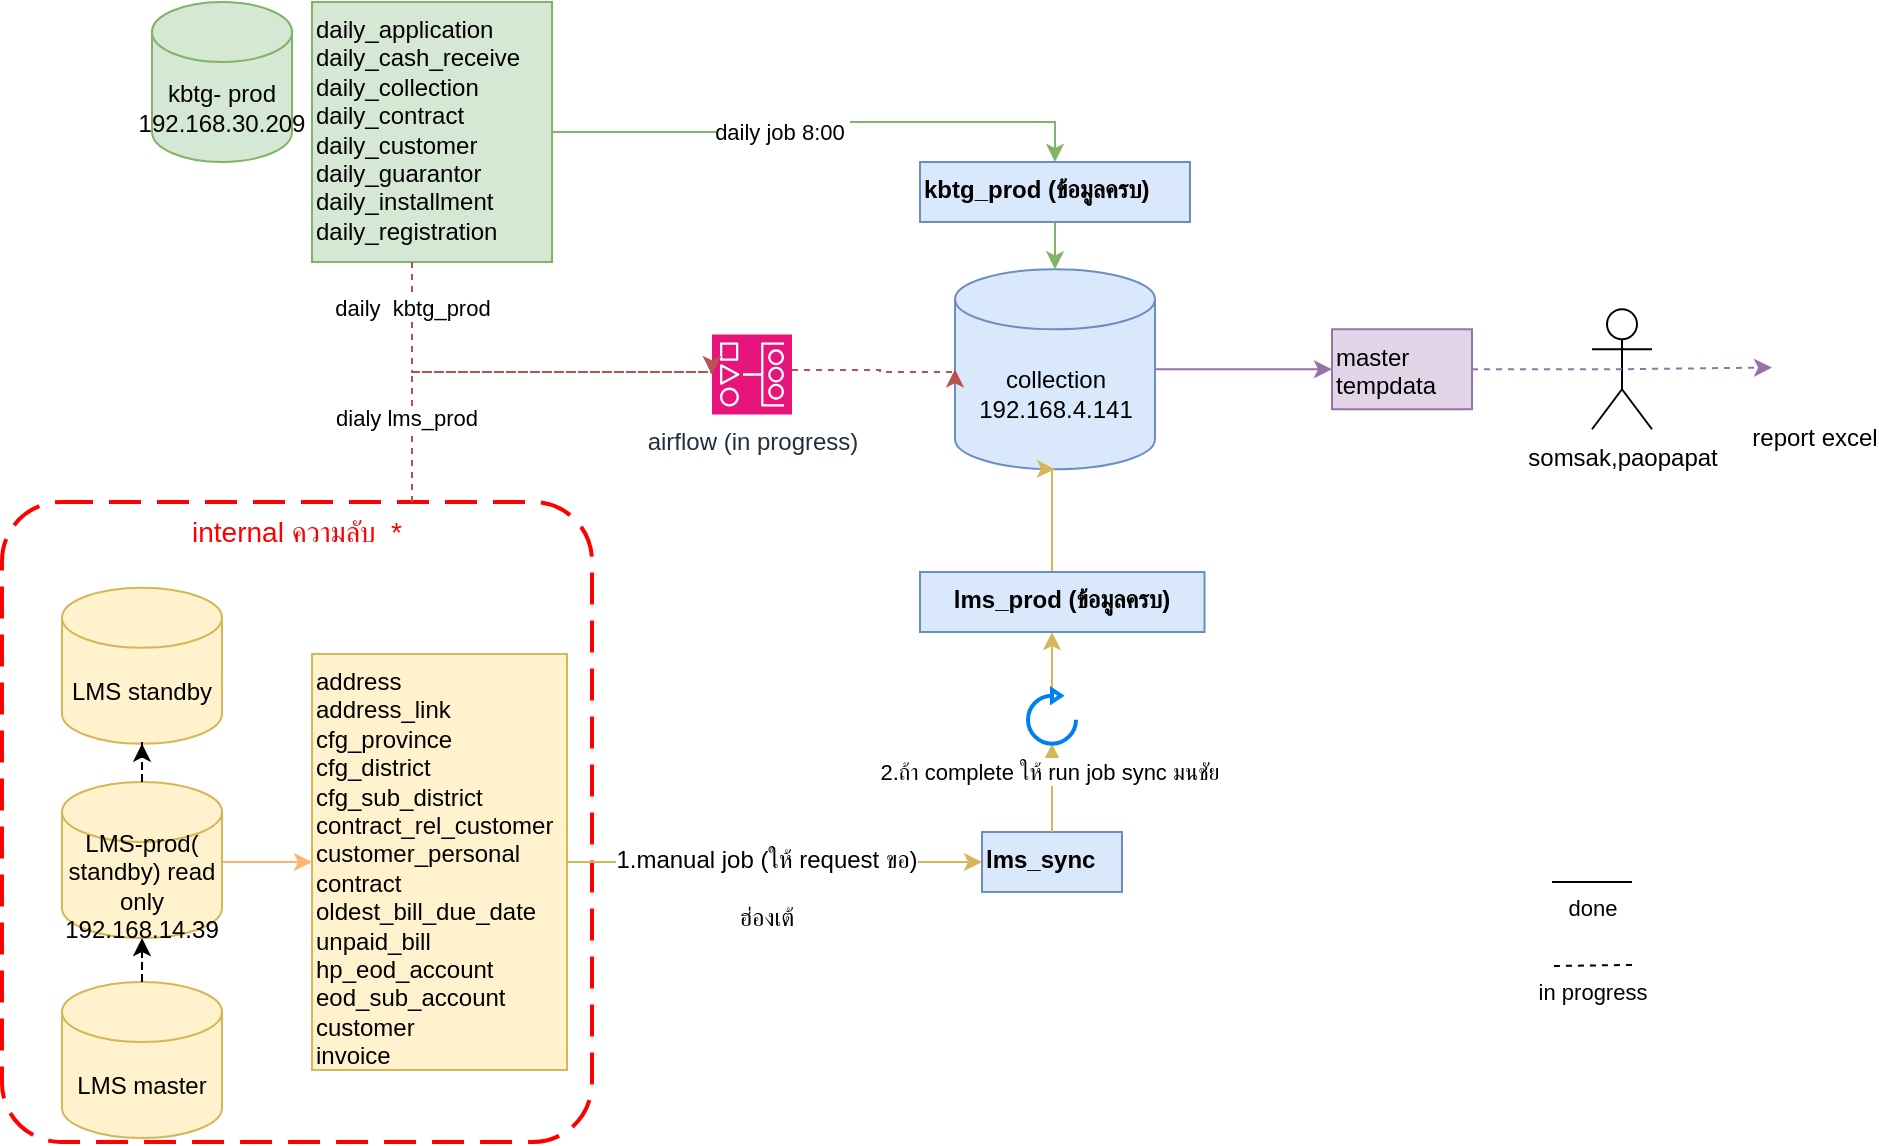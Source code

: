 <mxfile version="24.2.5" type="github">
  <diagram name="collection" id="N_CIKplRmD34ISpjQVyY">
    <mxGraphModel dx="1434" dy="1172" grid="1" gridSize="10" guides="1" tooltips="1" connect="1" arrows="1" fold="1" page="0" pageScale="1" pageWidth="850" pageHeight="1100" math="0" shadow="0">
      <root>
        <mxCell id="0" />
        <mxCell id="1" parent="0" />
        <mxCell id="8qF9MvdjFyCx3xQRs_l2-4" value="internal ความลับ  *" style="rounded=1;arcSize=10;dashed=1;strokeColor=#ff0000;fillColor=none;gradientColor=none;dashPattern=8 4;strokeWidth=2;textShadow=0;align=center;glass=0;fontColor=#FF0000;verticalAlign=top;fontSize=14;" parent="1" vertex="1">
          <mxGeometry x="115" y="90" width="295" height="320" as="geometry" />
        </mxCell>
        <mxCell id="0of4-0cHT8gc_cpD0exL-74" style="edgeStyle=orthogonalEdgeStyle;rounded=0;orthogonalLoop=1;jettySize=auto;html=1;entryX=0;entryY=0.5;entryDx=0;entryDy=0;fillColor=#fff2cc;strokeColor=#d6b656;" parent="1" source="Nf1m1TZT0g2i1Bwr5nnO-6" target="0of4-0cHT8gc_cpD0exL-40" edge="1">
          <mxGeometry relative="1" as="geometry" />
        </mxCell>
        <mxCell id="Nf1m1TZT0g2i1Bwr5nnO-6" value="address&#xa;address_link&#xa;cfg_province&#xa;cfg_district&#xa;cfg_sub_district&#xa;contract_rel_customer&#xa;customer_personal&#xa;contract&#xa;oldest_bill_due_date&#xa;unpaid_bill&#xa;hp_eod_account&#xa;eod_sub_account&#xa;customer&#xa;invoice&#xa;" style="text;whiteSpace=wrap;fillColor=#fff2cc;strokeColor=#d6b656;" parent="1" vertex="1">
          <mxGeometry x="270" y="166" width="127.5" height="208" as="geometry" />
        </mxCell>
        <mxCell id="n4ZRNCnwu2M69PV4FqZp-15" style="edgeStyle=orthogonalEdgeStyle;rounded=0;orthogonalLoop=1;jettySize=auto;html=1;entryX=0;entryY=0.5;entryDx=0;entryDy=0;fillColor=#e1d5e7;strokeColor=#9673a6;" edge="1" parent="1" source="Nf1m1TZT0g2i1Bwr5nnO-13" target="0of4-0cHT8gc_cpD0exL-10">
          <mxGeometry relative="1" as="geometry" />
        </mxCell>
        <mxCell id="Nf1m1TZT0g2i1Bwr5nnO-13" value="collection 192.168.4.141" style="shape=cylinder3;whiteSpace=wrap;html=1;boundedLbl=1;backgroundOutline=1;size=15;fillColor=#dae8fc;strokeColor=#6c8ebf;" parent="1" vertex="1">
          <mxGeometry x="591.5" y="-26.37" width="100" height="100" as="geometry" />
        </mxCell>
        <mxCell id="Nf1m1TZT0g2i1Bwr5nnO-21" value="&lt;span style=&quot;text-align: left;&quot;&gt;kbtg&lt;/span&gt;- prod&lt;div&gt;192.168.30.209&lt;br&gt;&lt;/div&gt;" style="shape=cylinder3;whiteSpace=wrap;html=1;boundedLbl=1;backgroundOutline=1;size=15;fillColor=#d5e8d4;strokeColor=#82b366;" parent="1" vertex="1">
          <mxGeometry x="190" y="-160" width="70" height="80" as="geometry" />
        </mxCell>
        <mxCell id="Nf1m1TZT0g2i1Bwr5nnO-35" value="daily_application&#xa;daily_cash_receive&#xa;daily_collection&#xa;daily_contract&#xa;daily_customer&#xa;daily_guarantor&#xa;daily_installment&#xa;daily_registration" style="text;whiteSpace=wrap;fillColor=#d5e8d4;strokeColor=#82b366;" parent="1" vertex="1">
          <mxGeometry x="270" y="-160" width="120" height="130" as="geometry" />
        </mxCell>
        <mxCell id="8hwzGIo9Otc3_Tqw6QN_-6" value="" style="shape=image;html=1;verticalAlign=top;verticalLabelPosition=bottom;labelBackgroundColor=#ffffff;imageAspect=0;aspect=fixed;image=https://cdn3.iconfinder.com/data/icons/flat-actions-icons-9/792/Tick_Mark_Dark-128.png" parent="1" vertex="1">
          <mxGeometry x="713.25" y="-79" width="29" height="29" as="geometry" />
        </mxCell>
        <mxCell id="8hwzGIo9Otc3_Tqw6QN_-19" style="edgeStyle=orthogonalEdgeStyle;rounded=0;orthogonalLoop=1;jettySize=auto;html=1;entryX=0.5;entryY=0;entryDx=0;entryDy=0;entryPerimeter=0;fillColor=#d5e8d4;strokeColor=#82b366;" parent="1" source="Nf1m1TZT0g2i1Bwr5nnO-31" target="Nf1m1TZT0g2i1Bwr5nnO-13" edge="1">
          <mxGeometry relative="1" as="geometry" />
        </mxCell>
        <mxCell id="8hwzGIo9Otc3_Tqw6QN_-28" value="" style="shape=image;html=1;verticalAlign=top;verticalLabelPosition=bottom;labelBackgroundColor=#ffffff;imageAspect=0;aspect=fixed;image=https://cdn3.iconfinder.com/data/icons/flat-actions-icons-9/792/Tick_Mark_Dark-128.png" parent="1" vertex="1">
          <mxGeometry x="716.25" y="125" width="26" height="26" as="geometry" />
        </mxCell>
        <mxCell id="0of4-0cHT8gc_cpD0exL-1" value="&lt;div&gt;&lt;span style=&quot;background-color: initial;&quot;&gt;somsak,paopapat&lt;/span&gt;&lt;br&gt;&lt;/div&gt;" style="shape=umlActor;verticalLabelPosition=bottom;verticalAlign=top;html=1;outlineConnect=0;" parent="1" vertex="1">
          <mxGeometry x="910" y="-6.37" width="30" height="60" as="geometry" />
        </mxCell>
        <mxCell id="0of4-0cHT8gc_cpD0exL-78" style="edgeStyle=orthogonalEdgeStyle;rounded=0;orthogonalLoop=1;jettySize=auto;html=1;entryX=0;entryY=0.5;entryDx=0;entryDy=0;fillColor=#e1d5e7;strokeColor=#9673a6;dashed=1;" parent="1" source="0of4-0cHT8gc_cpD0exL-10" target="0of4-0cHT8gc_cpD0exL-15" edge="1">
          <mxGeometry relative="1" as="geometry" />
        </mxCell>
        <mxCell id="0of4-0cHT8gc_cpD0exL-10" value="master&#xa;tempdata" style="text;whiteSpace=wrap;fillColor=#e1d5e7;strokeColor=#9673a6;" parent="1" vertex="1">
          <mxGeometry x="780" y="3.63" width="70" height="40" as="geometry" />
        </mxCell>
        <mxCell id="0of4-0cHT8gc_cpD0exL-15" value="report excel" style="shape=image;html=1;verticalAlign=top;verticalLabelPosition=bottom;labelBackgroundColor=#ffffff;imageAspect=0;aspect=fixed;image=https://cdn1.iconfinder.com/data/icons/Futurosoft%20Icons%200.5.2/128x128/mimetypes/xls.png" parent="1" vertex="1">
          <mxGeometry x="1000" y="1.88" width="41.75" height="41.75" as="geometry" />
        </mxCell>
        <mxCell id="0of4-0cHT8gc_cpD0exL-51" style="edgeStyle=orthogonalEdgeStyle;rounded=0;orthogonalLoop=1;jettySize=auto;html=1;entryX=0;entryY=0.5;entryDx=0;entryDy=0;strokeColor=#FFB570;" parent="1" source="0of4-0cHT8gc_cpD0exL-28" target="Nf1m1TZT0g2i1Bwr5nnO-6" edge="1">
          <mxGeometry relative="1" as="geometry">
            <Array as="points">
              <mxPoint x="240" y="270" />
              <mxPoint x="240" y="270" />
            </Array>
          </mxGeometry>
        </mxCell>
        <mxCell id="0of4-0cHT8gc_cpD0exL-28" value="LMS-prod( standby) read only&lt;div&gt;192.168.14.39&lt;/div&gt;" style="shape=cylinder3;whiteSpace=wrap;html=1;boundedLbl=1;backgroundOutline=1;size=15;fillColor=#fff2cc;strokeColor=#d6b656;" parent="1" vertex="1">
          <mxGeometry x="145" y="230" width="80" height="78" as="geometry" />
        </mxCell>
        <mxCell id="0of4-0cHT8gc_cpD0exL-29" value="LMS master" style="shape=cylinder3;whiteSpace=wrap;html=1;boundedLbl=1;backgroundOutline=1;size=15;fillColor=#fff2cc;strokeColor=#d6b656;" parent="1" vertex="1">
          <mxGeometry x="145" y="330" width="80" height="78" as="geometry" />
        </mxCell>
        <mxCell id="0of4-0cHT8gc_cpD0exL-34" value="LMS standby" style="shape=cylinder3;whiteSpace=wrap;html=1;boundedLbl=1;backgroundOutline=1;size=15;fillColor=#fff2cc;strokeColor=#d6b656;" parent="1" vertex="1">
          <mxGeometry x="145" y="132.87" width="80" height="78" as="geometry" />
        </mxCell>
        <mxCell id="0of4-0cHT8gc_cpD0exL-35" style="edgeStyle=orthogonalEdgeStyle;rounded=0;orthogonalLoop=1;jettySize=auto;html=1;entryX=0.5;entryY=1;entryDx=0;entryDy=0;entryPerimeter=0;dashed=1;" parent="1" source="0of4-0cHT8gc_cpD0exL-29" target="0of4-0cHT8gc_cpD0exL-28" edge="1">
          <mxGeometry relative="1" as="geometry" />
        </mxCell>
        <mxCell id="0of4-0cHT8gc_cpD0exL-36" style="edgeStyle=orthogonalEdgeStyle;rounded=0;orthogonalLoop=1;jettySize=auto;html=1;entryX=0.5;entryY=1;entryDx=0;entryDy=0;entryPerimeter=0;fontColor=#FFB570;dashed=1;" parent="1" source="0of4-0cHT8gc_cpD0exL-28" target="0of4-0cHT8gc_cpD0exL-34" edge="1">
          <mxGeometry relative="1" as="geometry" />
        </mxCell>
        <mxCell id="0of4-0cHT8gc_cpD0exL-39" style="edgeStyle=orthogonalEdgeStyle;rounded=0;orthogonalLoop=1;jettySize=auto;html=1;entryX=0.5;entryY=1;entryDx=0;entryDy=0;entryPerimeter=0;fillColor=#fff2cc;strokeColor=#d6b656;" parent="1" source="0of4-0cHT8gc_cpD0exL-45" target="Nf1m1TZT0g2i1Bwr5nnO-13" edge="1">
          <mxGeometry relative="1" as="geometry">
            <Array as="points">
              <mxPoint x="640" y="150" />
            </Array>
          </mxGeometry>
        </mxCell>
        <mxCell id="0of4-0cHT8gc_cpD0exL-77" style="edgeStyle=orthogonalEdgeStyle;rounded=0;orthogonalLoop=1;jettySize=auto;html=1;fillColor=#fff2cc;strokeColor=#d6b656;" parent="1" source="0of4-0cHT8gc_cpD0exL-75" target="0of4-0cHT8gc_cpD0exL-45" edge="1">
          <mxGeometry relative="1" as="geometry">
            <Array as="points">
              <mxPoint x="640" y="210" />
            </Array>
          </mxGeometry>
        </mxCell>
        <mxCell id="0of4-0cHT8gc_cpD0exL-40" value="lms_sync&#xa;&#xa;" style="text;whiteSpace=wrap;fontStyle=1;labelBorderColor=none;textShadow=0;labelBackgroundColor=none;rounded=0;strokeColor=#6c8ebf;fillColor=#dae8fc;" parent="1" vertex="1">
          <mxGeometry x="605" y="255" width="70" height="30" as="geometry" />
        </mxCell>
        <mxCell id="0of4-0cHT8gc_cpD0exL-43" value="" style="edgeStyle=orthogonalEdgeStyle;rounded=0;orthogonalLoop=1;jettySize=auto;html=1;entryX=0.5;entryY=0;entryDx=0;entryDy=0;entryPerimeter=0;fillColor=#d5e8d4;strokeColor=#82b366;" parent="1" source="Nf1m1TZT0g2i1Bwr5nnO-35" target="Nf1m1TZT0g2i1Bwr5nnO-31" edge="1">
          <mxGeometry relative="1" as="geometry">
            <mxPoint x="390" y="-95" as="sourcePoint" />
            <mxPoint x="640" y="-5" as="targetPoint" />
          </mxGeometry>
        </mxCell>
        <mxCell id="0of4-0cHT8gc_cpD0exL-44" value="daily job 8:00&amp;nbsp;" style="edgeLabel;html=1;align=center;verticalAlign=middle;resizable=0;points=[];" parent="0of4-0cHT8gc_cpD0exL-43" vertex="1" connectable="0">
          <mxGeometry x="-0.375" y="2" relative="1" as="geometry">
            <mxPoint x="28" y="2" as="offset" />
          </mxGeometry>
        </mxCell>
        <mxCell id="Nf1m1TZT0g2i1Bwr5nnO-31" value="kbtg_prod (ข้อมูลครบ)&#xa;&#xa;" style="text;whiteSpace=wrap;fontStyle=1;labelBorderColor=none;textShadow=0;labelBackgroundColor=none;rounded=0;strokeColor=#6c8ebf;fillColor=#dae8fc;" parent="1" vertex="1">
          <mxGeometry x="574" y="-80" width="135" height="30" as="geometry" />
        </mxCell>
        <mxCell id="0of4-0cHT8gc_cpD0exL-45" value="lms_prod (ข้อมูลครบ)&#xa;&#xa;" style="text;whiteSpace=wrap;fontStyle=1;labelBorderColor=none;textShadow=0;labelBackgroundColor=none;rounded=0;strokeColor=#6c8ebf;fillColor=#dae8fc;align=center;" parent="1" vertex="1">
          <mxGeometry x="574" y="125" width="142.25" height="30" as="geometry" />
        </mxCell>
        <mxCell id="0of4-0cHT8gc_cpD0exL-61" value="" style="shape=image;html=1;verticalAlign=top;verticalLabelPosition=bottom;labelBackgroundColor=#ffffff;imageAspect=0;aspect=fixed;image=https://cdn4.iconfinder.com/data/icons/travello-basic-ui-1/64/Wrong-128.png" parent="1" vertex="1">
          <mxGeometry x="215" y="340" width="20" height="20" as="geometry" />
        </mxCell>
        <mxCell id="0of4-0cHT8gc_cpD0exL-62" value="" style="shape=image;html=1;verticalAlign=top;verticalLabelPosition=bottom;labelBackgroundColor=#ffffff;imageAspect=0;aspect=fixed;image=https://cdn4.iconfinder.com/data/icons/travello-basic-ui-1/64/Wrong-128.png" parent="1" vertex="1">
          <mxGeometry x="215" y="130" width="20" height="20" as="geometry" />
        </mxCell>
        <mxCell id="0of4-0cHT8gc_cpD0exL-63" value="" style="shape=image;html=1;verticalAlign=top;verticalLabelPosition=bottom;labelBackgroundColor=#ffffff;imageAspect=0;aspect=fixed;image=https://cdn3.iconfinder.com/data/icons/flat-actions-icons-9/792/Tick_Mark_Dark-128.png" parent="1" vertex="1">
          <mxGeometry x="210" y="237" width="30" height="30" as="geometry" />
        </mxCell>
        <mxCell id="8hwzGIo9Otc3_Tqw6QN_-25" value="1.manual job (ให้ request ขอ)&lt;div&gt;&lt;br&gt;&lt;/div&gt;&lt;div&gt;ฮ่องเต้&lt;/div&gt;" style="shape=image;html=1;verticalAlign=top;verticalLabelPosition=bottom;labelBackgroundColor=#ffffff;imageAspect=0;aspect=fixed;image=https://cdn1.iconfinder.com/data/icons/unicons-line-vol-5/24/question-128.png" parent="1" vertex="1">
          <mxGeometry x="470" y="201" width="54" height="54" as="geometry" />
        </mxCell>
        <mxCell id="0of4-0cHT8gc_cpD0exL-79" value="done" style="endArrow=none;html=1;rounded=0;verticalAlign=top;" parent="1" edge="1">
          <mxGeometry width="50" height="50" relative="1" as="geometry">
            <mxPoint x="930" y="280" as="sourcePoint" />
            <mxPoint x="890.0" y="280" as="targetPoint" />
          </mxGeometry>
        </mxCell>
        <mxCell id="0of4-0cHT8gc_cpD0exL-81" value="in progress" style="endArrow=none;html=1;rounded=0;exitX=0.583;exitY=0.858;exitDx=0;exitDy=0;exitPerimeter=0;align=center;verticalAlign=top;dashed=1;" parent="1" edge="1">
          <mxGeometry width="50" height="50" relative="1" as="geometry">
            <mxPoint x="929.96" y="321.48" as="sourcePoint" />
            <mxPoint x="890" y="322" as="targetPoint" />
          </mxGeometry>
        </mxCell>
        <mxCell id="n4ZRNCnwu2M69PV4FqZp-1" value="airflow (in progress)" style="sketch=0;points=[[0,0,0],[0.25,0,0],[0.5,0,0],[0.75,0,0],[1,0,0],[0,1,0],[0.25,1,0],[0.5,1,0],[0.75,1,0],[1,1,0],[0,0.25,0],[0,0.5,0],[0,0.75,0],[1,0.25,0],[1,0.5,0],[1,0.75,0]];outlineConnect=0;fontColor=#232F3E;fillColor=#E7157B;strokeColor=#ffffff;dashed=0;verticalLabelPosition=bottom;verticalAlign=top;align=center;html=1;fontSize=12;fontStyle=0;aspect=fixed;shape=mxgraph.aws4.resourceIcon;resIcon=mxgraph.aws4.managed_workflows_for_apache_airflow;" vertex="1" parent="1">
          <mxGeometry x="470" y="6.25" width="40" height="40" as="geometry" />
        </mxCell>
        <mxCell id="n4ZRNCnwu2M69PV4FqZp-8" style="edgeStyle=orthogonalEdgeStyle;rounded=0;orthogonalLoop=1;jettySize=auto;html=1;entryX=0;entryY=0.5;entryDx=0;entryDy=0;entryPerimeter=0;dashed=1;fillColor=#f8cecc;strokeColor=#b85450;" edge="1" parent="1" source="Nf1m1TZT0g2i1Bwr5nnO-35" target="n4ZRNCnwu2M69PV4FqZp-1">
          <mxGeometry relative="1" as="geometry">
            <Array as="points">
              <mxPoint x="320" y="25" />
            </Array>
          </mxGeometry>
        </mxCell>
        <mxCell id="n4ZRNCnwu2M69PV4FqZp-20" value="daily&amp;nbsp; kbtg_prod" style="edgeLabel;html=1;align=center;verticalAlign=middle;resizable=0;points=[];" vertex="1" connectable="0" parent="n4ZRNCnwu2M69PV4FqZp-8">
          <mxGeometry x="-0.593" y="-2" relative="1" as="geometry">
            <mxPoint x="2" y="-19" as="offset" />
          </mxGeometry>
        </mxCell>
        <mxCell id="n4ZRNCnwu2M69PV4FqZp-9" style="edgeStyle=orthogonalEdgeStyle;rounded=0;orthogonalLoop=1;jettySize=auto;html=1;entryX=0;entryY=0.5;entryDx=0;entryDy=0;entryPerimeter=0;dashed=1;fillColor=#f8cecc;strokeColor=#b85450;" edge="1" parent="1" source="8qF9MvdjFyCx3xQRs_l2-4" target="n4ZRNCnwu2M69PV4FqZp-1">
          <mxGeometry relative="1" as="geometry">
            <Array as="points">
              <mxPoint x="320" y="25" />
            </Array>
          </mxGeometry>
        </mxCell>
        <mxCell id="n4ZRNCnwu2M69PV4FqZp-19" value="dialy lms_prod" style="edgeLabel;html=1;align=center;verticalAlign=middle;resizable=0;points=[];" vertex="1" connectable="0" parent="n4ZRNCnwu2M69PV4FqZp-9">
          <mxGeometry x="-0.606" y="3" relative="1" as="geometry">
            <mxPoint as="offset" />
          </mxGeometry>
        </mxCell>
        <mxCell id="n4ZRNCnwu2M69PV4FqZp-12" style="edgeStyle=orthogonalEdgeStyle;rounded=0;orthogonalLoop=1;jettySize=auto;html=1;entryX=0;entryY=0.5;entryDx=0;entryDy=0;entryPerimeter=0;dashed=1;fillColor=#f8cecc;strokeColor=#b85450;" edge="1" parent="1" source="n4ZRNCnwu2M69PV4FqZp-1" target="Nf1m1TZT0g2i1Bwr5nnO-13">
          <mxGeometry relative="1" as="geometry">
            <Array as="points">
              <mxPoint x="554" y="24" />
              <mxPoint x="554" y="25" />
              <mxPoint x="592" y="25" />
            </Array>
          </mxGeometry>
        </mxCell>
        <mxCell id="n4ZRNCnwu2M69PV4FqZp-16" value="" style="edgeStyle=orthogonalEdgeStyle;rounded=0;orthogonalLoop=1;jettySize=auto;html=1;fillColor=#fff2cc;strokeColor=#d6b656;" edge="1" parent="1" source="0of4-0cHT8gc_cpD0exL-40" target="0of4-0cHT8gc_cpD0exL-75">
          <mxGeometry relative="1" as="geometry">
            <mxPoint x="640" y="255" as="sourcePoint" />
            <mxPoint x="640" y="155" as="targetPoint" />
            <Array as="points">
              <mxPoint x="640" y="210" />
            </Array>
          </mxGeometry>
        </mxCell>
        <mxCell id="0of4-0cHT8gc_cpD0exL-75" value="&lt;span style=&quot;font-size: 11px;&quot;&gt;2.ถ้า complete ให้ run job sync มนชัย&amp;nbsp;&lt;/span&gt;" style="html=1;verticalLabelPosition=bottom;align=center;labelBackgroundColor=#ffffff;verticalAlign=top;strokeWidth=2;strokeColor=#0080F0;shadow=0;dashed=0;shape=mxgraph.ios7.icons.reload;" parent="1" vertex="1">
          <mxGeometry x="628" y="183.87" width="24" height="27" as="geometry" />
        </mxCell>
      </root>
    </mxGraphModel>
  </diagram>
</mxfile>
